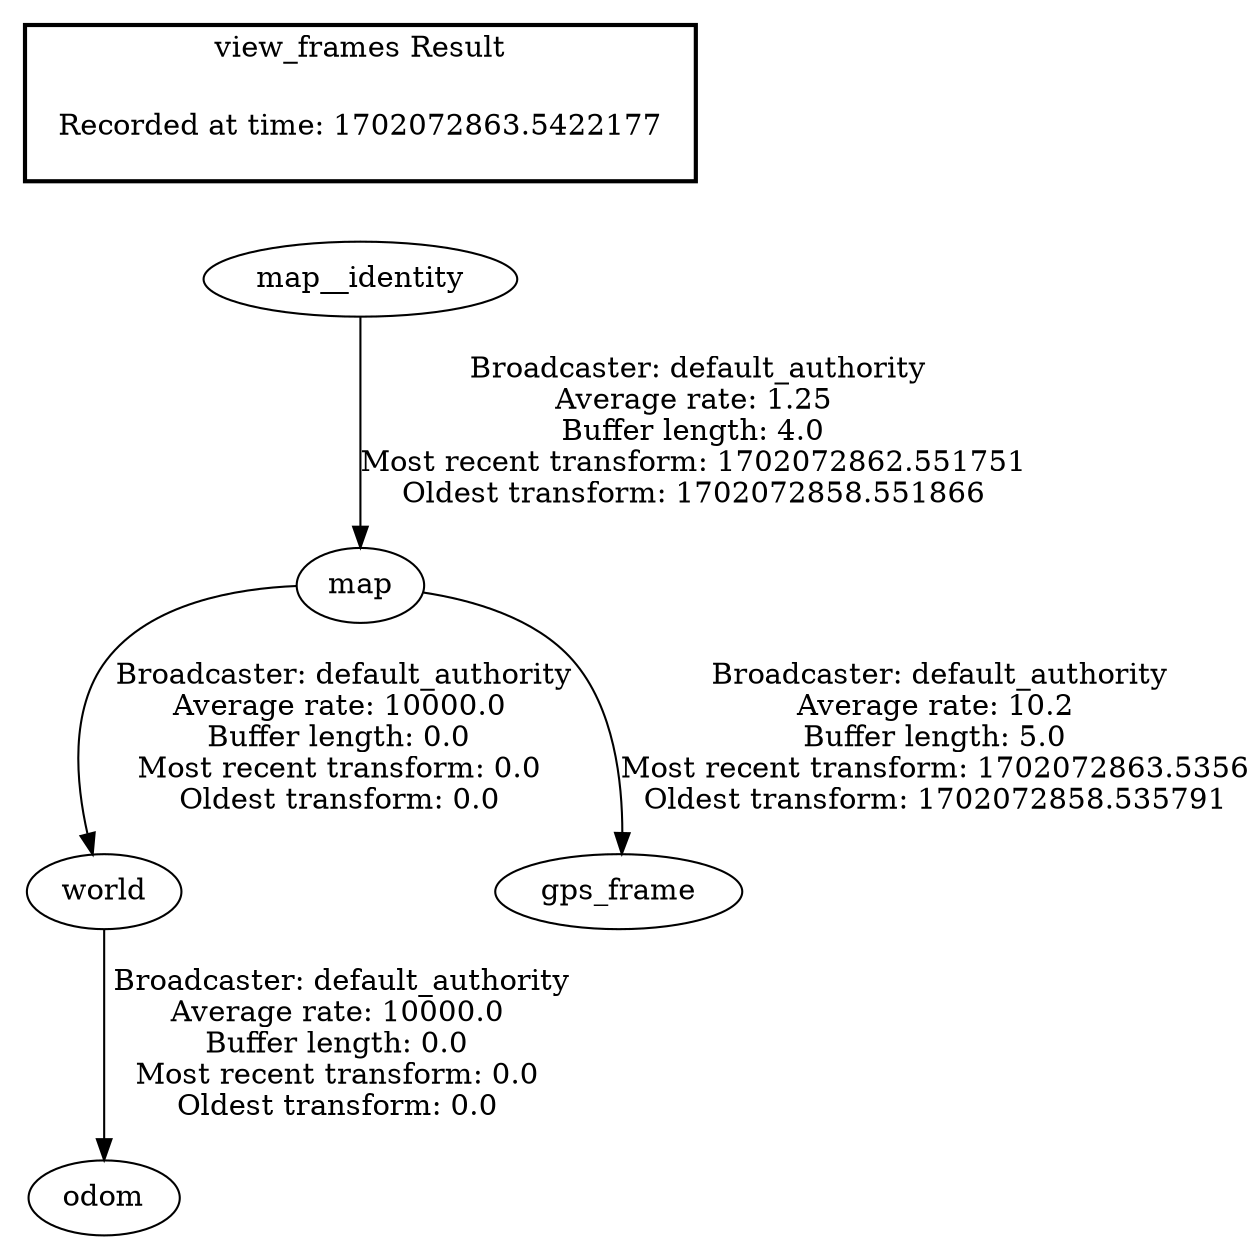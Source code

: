 digraph G {
"map" -> "world"[label=" Broadcaster: default_authority\nAverage rate: 10000.0\nBuffer length: 0.0\nMost recent transform: 0.0\nOldest transform: 0.0\n"];
"map__identity" -> "map"[label=" Broadcaster: default_authority\nAverage rate: 1.25\nBuffer length: 4.0\nMost recent transform: 1702072862.551751\nOldest transform: 1702072858.551866\n"];
"world" -> "odom"[label=" Broadcaster: default_authority\nAverage rate: 10000.0\nBuffer length: 0.0\nMost recent transform: 0.0\nOldest transform: 0.0\n"];
"map" -> "gps_frame"[label=" Broadcaster: default_authority\nAverage rate: 10.2\nBuffer length: 5.0\nMost recent transform: 1702072863.5356\nOldest transform: 1702072858.535791\n"];
edge [style=invis];
 subgraph cluster_legend { style=bold; color=black; label ="view_frames Result";
"Recorded at time: 1702072863.5422177"[ shape=plaintext ] ;
}->"map__identity";
}